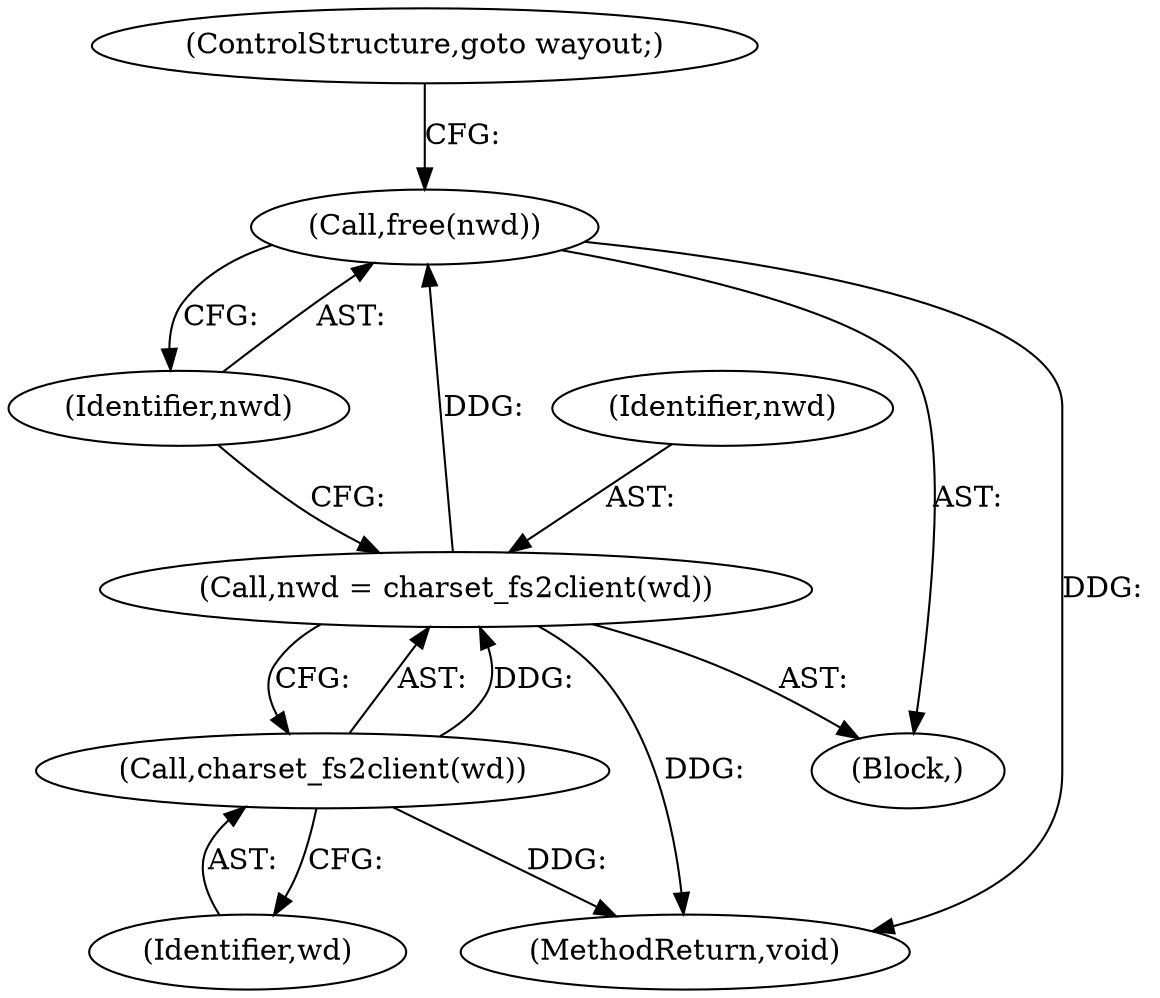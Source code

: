digraph "0_pure-ftpd_65c4d4ad331e94661de763e9b5304d28698999c4@API" {
"1000802" [label="(Call,free(nwd))"];
"1000798" [label="(Call,nwd = charset_fs2client(wd))"];
"1000800" [label="(Call,charset_fs2client(wd))"];
"1000799" [label="(Identifier,nwd)"];
"1000798" [label="(Call,nwd = charset_fs2client(wd))"];
"1000803" [label="(Identifier,nwd)"];
"1000795" [label="(Block,)"];
"1000801" [label="(Identifier,wd)"];
"1000800" [label="(Call,charset_fs2client(wd))"];
"1001697" [label="(MethodReturn,void)"];
"1000804" [label="(ControlStructure,goto wayout;)"];
"1000802" [label="(Call,free(nwd))"];
"1000802" -> "1000795"  [label="AST: "];
"1000802" -> "1000803"  [label="CFG: "];
"1000803" -> "1000802"  [label="AST: "];
"1000804" -> "1000802"  [label="CFG: "];
"1000802" -> "1001697"  [label="DDG: "];
"1000798" -> "1000802"  [label="DDG: "];
"1000798" -> "1000795"  [label="AST: "];
"1000798" -> "1000800"  [label="CFG: "];
"1000799" -> "1000798"  [label="AST: "];
"1000800" -> "1000798"  [label="AST: "];
"1000803" -> "1000798"  [label="CFG: "];
"1000798" -> "1001697"  [label="DDG: "];
"1000800" -> "1000798"  [label="DDG: "];
"1000800" -> "1000801"  [label="CFG: "];
"1000801" -> "1000800"  [label="AST: "];
"1000800" -> "1001697"  [label="DDG: "];
}
